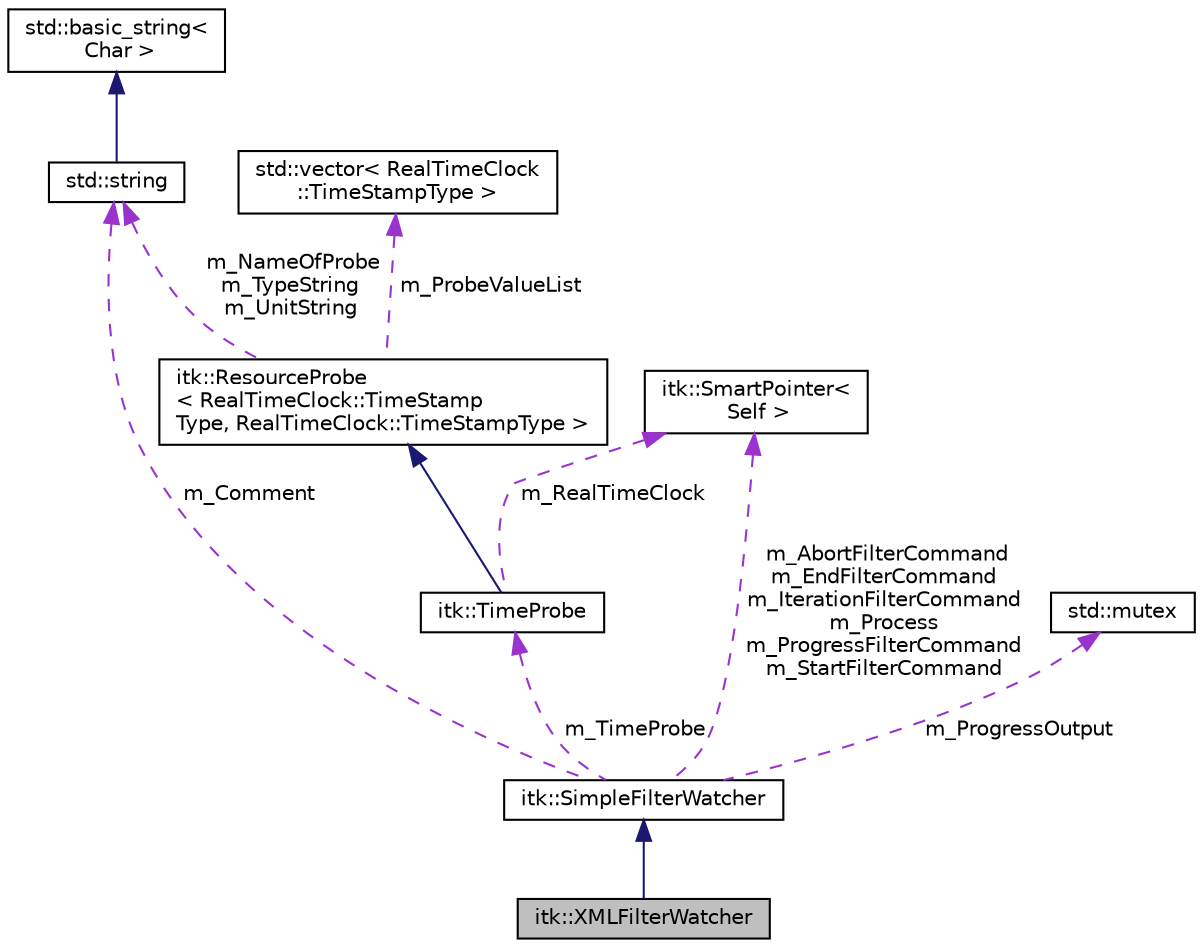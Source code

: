 digraph "itk::XMLFilterWatcher"
{
 // LATEX_PDF_SIZE
  edge [fontname="Helvetica",fontsize="10",labelfontname="Helvetica",labelfontsize="10"];
  node [fontname="Helvetica",fontsize="10",shape=record];
  Node1 [label="itk::XMLFilterWatcher",height=0.2,width=0.4,color="black", fillcolor="grey75", style="filled", fontcolor="black",tooltip="Simple mechanism for monitoring the pipeline events of a filter and reporting these events to std::co..."];
  Node2 -> Node1 [dir="back",color="midnightblue",fontsize="10",style="solid",fontname="Helvetica"];
  Node2 [label="itk::SimpleFilterWatcher",height=0.2,width=0.4,color="black", fillcolor="white", style="filled",URL="$classitk_1_1SimpleFilterWatcher.html",tooltip="Simple mechanism for monitoring the pipeline events of a filter and reporting these events to std::co..."];
  Node3 -> Node2 [dir="back",color="darkorchid3",fontsize="10",style="dashed",label=" m_TimeProbe" ,fontname="Helvetica"];
  Node3 [label="itk::TimeProbe",height=0.2,width=0.4,color="black", fillcolor="white", style="filled",URL="$classitk_1_1TimeProbe.html",tooltip="Computes the time passed between two points in code."];
  Node4 -> Node3 [dir="back",color="midnightblue",fontsize="10",style="solid",fontname="Helvetica"];
  Node4 [label="itk::ResourceProbe\l\< RealTimeClock::TimeStamp\lType, RealTimeClock::TimeStampType \>",height=0.2,width=0.4,color="black", fillcolor="white", style="filled",URL="$classitk_1_1ResourceProbe.html",tooltip=" "];
  Node5 -> Node4 [dir="back",color="darkorchid3",fontsize="10",style="dashed",label=" m_ProbeValueList" ,fontname="Helvetica"];
  Node5 [label="std::vector\< RealTimeClock\l::TimeStampType \>",height=0.2,width=0.4,color="black", fillcolor="white", style="filled",tooltip=" "];
  Node6 -> Node4 [dir="back",color="darkorchid3",fontsize="10",style="dashed",label=" m_NameOfProbe\nm_TypeString\nm_UnitString" ,fontname="Helvetica"];
  Node6 [label="std::string",height=0.2,width=0.4,color="black", fillcolor="white", style="filled",tooltip=" "];
  Node7 -> Node6 [dir="back",color="midnightblue",fontsize="10",style="solid",fontname="Helvetica"];
  Node7 [label="std::basic_string\<\l Char \>",height=0.2,width=0.4,color="black", fillcolor="white", style="filled",tooltip=" "];
  Node8 -> Node3 [dir="back",color="darkorchid3",fontsize="10",style="dashed",label=" m_RealTimeClock" ,fontname="Helvetica"];
  Node8 [label="itk::SmartPointer\<\l Self \>",height=0.2,width=0.4,color="black", fillcolor="white", style="filled",URL="$classitk_1_1SmartPointer.html",tooltip=" "];
  Node6 -> Node2 [dir="back",color="darkorchid3",fontsize="10",style="dashed",label=" m_Comment" ,fontname="Helvetica"];
  Node8 -> Node2 [dir="back",color="darkorchid3",fontsize="10",style="dashed",label=" m_AbortFilterCommand\nm_EndFilterCommand\nm_IterationFilterCommand\nm_Process\nm_ProgressFilterCommand\nm_StartFilterCommand" ,fontname="Helvetica"];
  Node9 -> Node2 [dir="back",color="darkorchid3",fontsize="10",style="dashed",label=" m_ProgressOutput" ,fontname="Helvetica"];
  Node9 [label="std::mutex",height=0.2,width=0.4,color="black", fillcolor="white", style="filled",tooltip=" "];
}
